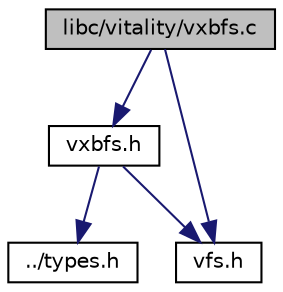 digraph "libc/vitality/vxbfs.c"
{
  edge [fontname="Helvetica",fontsize="10",labelfontname="Helvetica",labelfontsize="10"];
  node [fontname="Helvetica",fontsize="10",shape=record];
  Node0 [label="libc/vitality/vxbfs.c",height=0.2,width=0.4,color="black", fillcolor="grey75", style="filled", fontcolor="black"];
  Node0 -> Node1 [color="midnightblue",fontsize="10",style="solid",fontname="Helvetica"];
  Node1 [label="vxbfs.h",height=0.2,width=0.4,color="black", fillcolor="white", style="filled",URL="$a00200.html"];
  Node1 -> Node2 [color="midnightblue",fontsize="10",style="solid",fontname="Helvetica"];
  Node2 [label="../types.h",height=0.2,width=0.4,color="black", fillcolor="white", style="filled",URL="$a00140.html"];
  Node1 -> Node3 [color="midnightblue",fontsize="10",style="solid",fontname="Helvetica"];
  Node3 [label="vfs.h",height=0.2,width=0.4,color="black", fillcolor="white", style="filled",URL="$a00185.html"];
  Node0 -> Node3 [color="midnightblue",fontsize="10",style="solid",fontname="Helvetica"];
}
